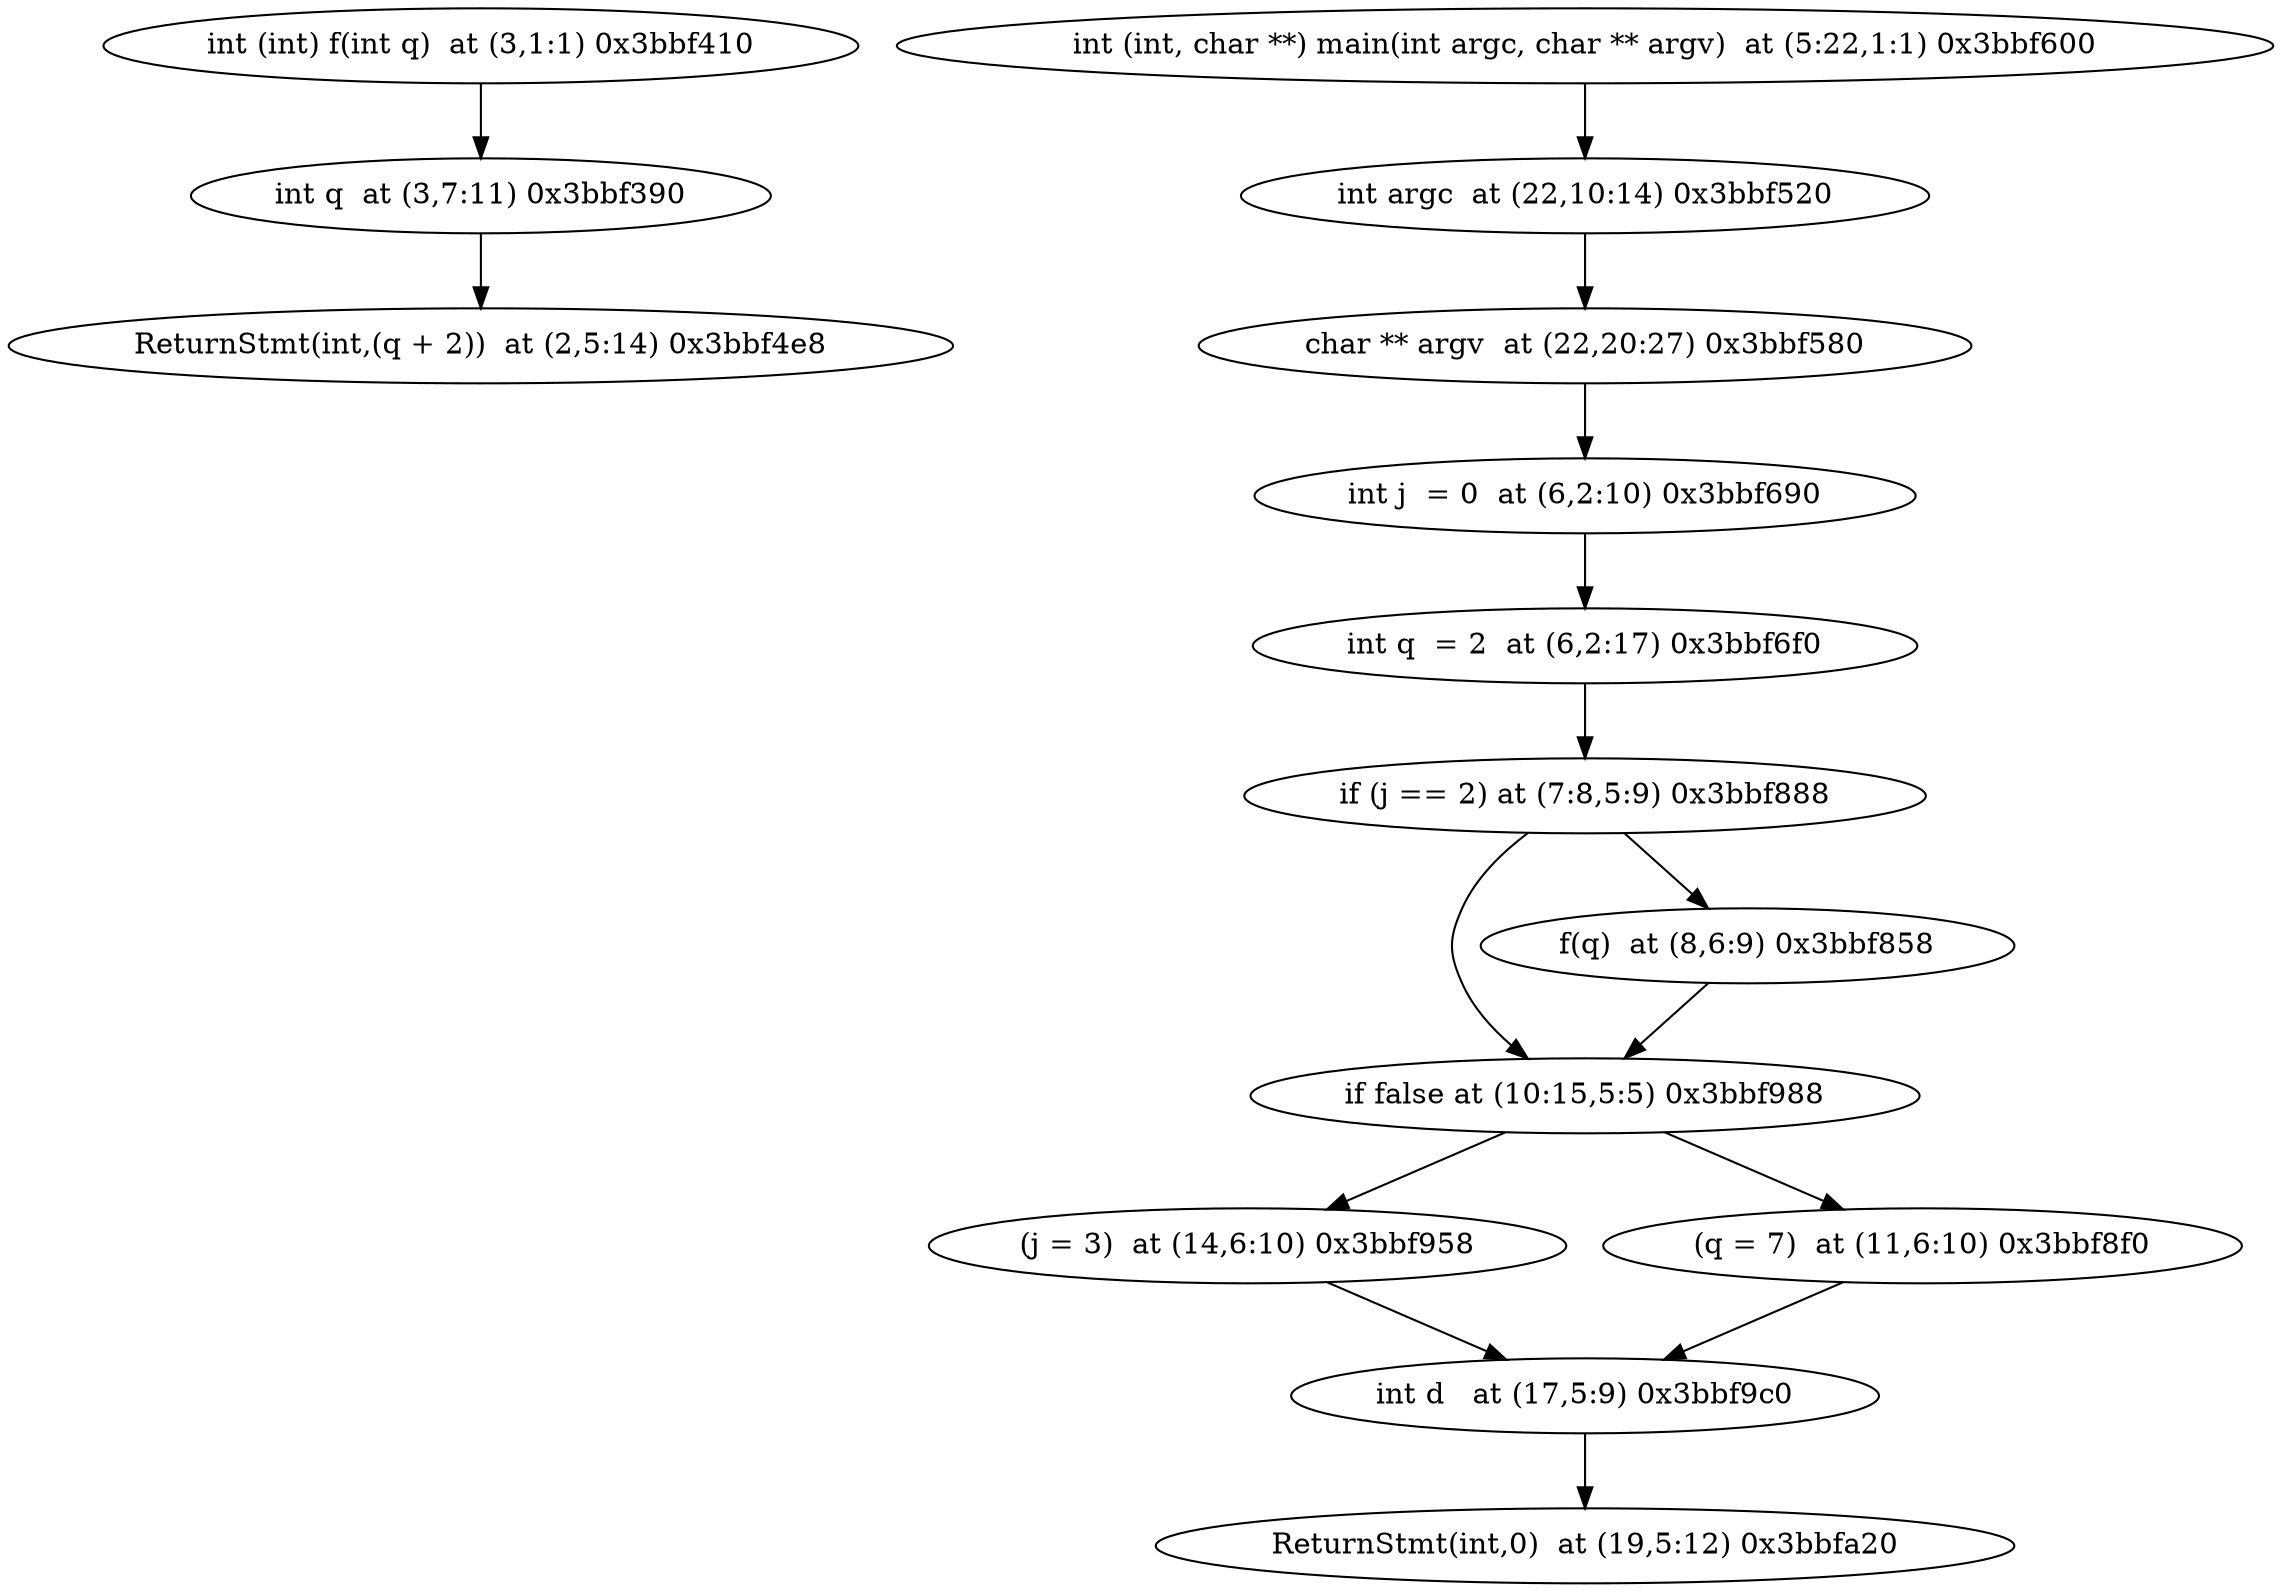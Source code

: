 digraph {
"int (int) f(int q)  at (3,1:1) 0x3bbf410" -> "int q  at (3,7:11) 0x3bbf390"
"int q  at (3,7:11) 0x3bbf390" -> "ReturnStmt(int,(q + 2))  at (2,5:14) 0x3bbf4e8"
"ReturnStmt(int,(q + 2))  at (2,5:14) 0x3bbf4e8"
"int (int, char **) main(int argc, char ** argv)  at (5:22,1:1) 0x3bbf600" -> "int argc  at (22,10:14) 0x3bbf520"
"int argc  at (22,10:14) 0x3bbf520" -> "char ** argv  at (22,20:27) 0x3bbf580"
"char ** argv  at (22,20:27) 0x3bbf580" -> "int j  = 0  at (6,2:10) 0x3bbf690"
"int j  = 0  at (6,2:10) 0x3bbf690" -> "int q  = 2  at (6,2:17) 0x3bbf6f0"
"int q  = 2  at (6,2:17) 0x3bbf6f0" -> "if (j == 2) at (7:8,5:9) 0x3bbf888"
"if (j == 2) at (7:8,5:9) 0x3bbf888" -> "if false at (10:15,5:5) 0x3bbf988"
"if (j == 2) at (7:8,5:9) 0x3bbf888" -> "f(q)  at (8,6:9) 0x3bbf858"
"if false at (10:15,5:5) 0x3bbf988" -> "(j = 3)  at (14,6:10) 0x3bbf958"
"if false at (10:15,5:5) 0x3bbf988" -> "(q = 7)  at (11,6:10) 0x3bbf8f0"
"(j = 3)  at (14,6:10) 0x3bbf958" -> "int d   at (17,5:9) 0x3bbf9c0"
"int d   at (17,5:9) 0x3bbf9c0" -> "ReturnStmt(int,0)  at (19,5:12) 0x3bbfa20"
"ReturnStmt(int,0)  at (19,5:12) 0x3bbfa20"
"(q = 7)  at (11,6:10) 0x3bbf8f0" -> "int d   at (17,5:9) 0x3bbf9c0"
"f(q)  at (8,6:9) 0x3bbf858" -> "if false at (10:15,5:5) 0x3bbf988"
}
